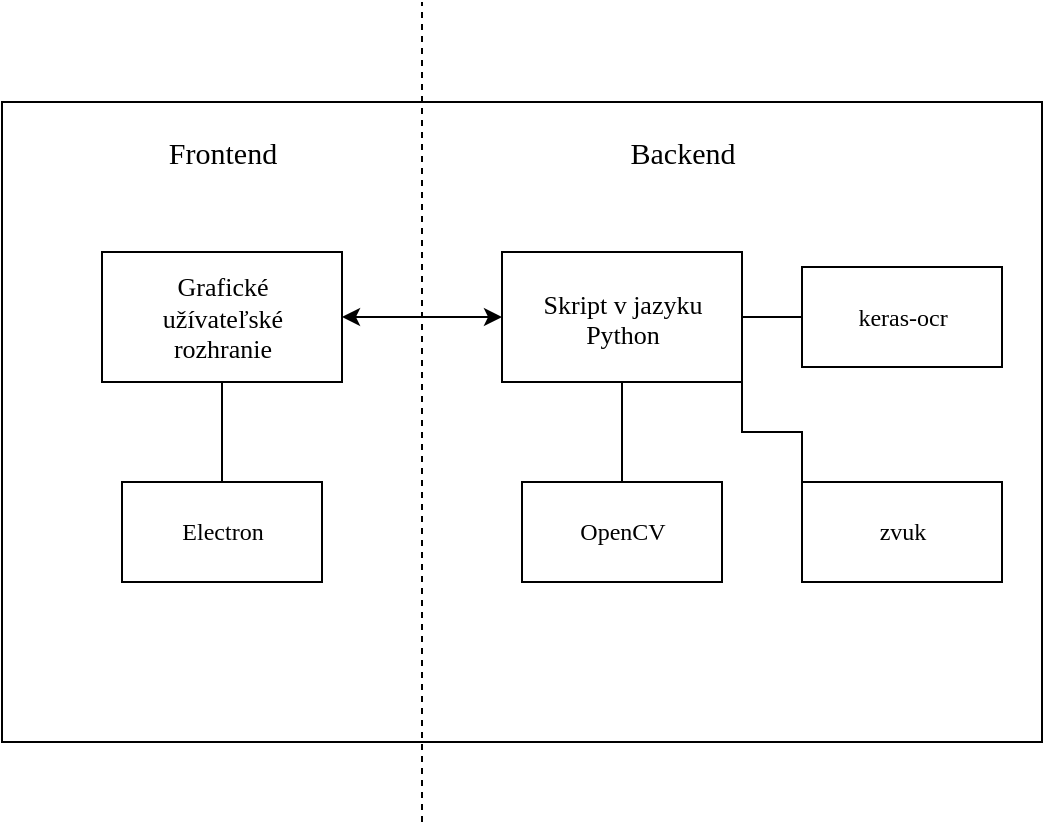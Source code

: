 <mxfile version="21.1.8" type="device">
  <diagram id="l3TE-927cMBrlqm3LzHI" name="Page-1">
    <mxGraphModel dx="797" dy="364" grid="1" gridSize="10" guides="1" tooltips="1" connect="1" arrows="1" fold="1" page="1" pageScale="1" pageWidth="827" pageHeight="1169" math="0" shadow="0">
      <root>
        <mxCell id="0" />
        <mxCell id="1" parent="0" />
        <mxCell id="XpDxXxcMDDwY8thXGxWy-1" value="" style="rounded=0;whiteSpace=wrap;html=1;" parent="1" vertex="1">
          <mxGeometry x="210" y="280" width="520" height="320" as="geometry" />
        </mxCell>
        <mxCell id="XpDxXxcMDDwY8thXGxWy-4" style="edgeStyle=orthogonalEdgeStyle;rounded=0;orthogonalLoop=1;jettySize=auto;html=1;endArrow=none;endFill=0;dashed=1;" parent="1" edge="1">
          <mxGeometry relative="1" as="geometry">
            <mxPoint x="420" y="230.0" as="targetPoint" />
            <mxPoint x="420" y="640" as="sourcePoint" />
          </mxGeometry>
        </mxCell>
        <mxCell id="XpDxXxcMDDwY8thXGxWy-5" value="&lt;font face=&quot;computer modern&quot; style=&quot;font-size: 15px;&quot;&gt;Frontend&lt;/font&gt;" style="text;html=1;align=center;verticalAlign=middle;resizable=0;points=[];autosize=1;strokeColor=none;fillColor=none;" parent="1" vertex="1">
          <mxGeometry x="280" y="290" width="80" height="30" as="geometry" />
        </mxCell>
        <mxCell id="XpDxXxcMDDwY8thXGxWy-6" value="&lt;font face=&quot;computer modern&quot; style=&quot;font-size: 15px;&quot;&gt;Backend&lt;/font&gt;" style="text;html=1;align=center;verticalAlign=middle;resizable=0;points=[];autosize=1;strokeColor=none;fillColor=none;" parent="1" vertex="1">
          <mxGeometry x="510" y="290" width="80" height="30" as="geometry" />
        </mxCell>
        <mxCell id="XpDxXxcMDDwY8thXGxWy-35" style="edgeStyle=orthogonalEdgeStyle;rounded=0;orthogonalLoop=1;jettySize=auto;html=1;exitX=1;exitY=0.5;exitDx=0;exitDy=0;entryX=0;entryY=0.5;entryDx=0;entryDy=0;startArrow=classic;startFill=1;" parent="1" source="XpDxXxcMDDwY8thXGxWy-7" target="XpDxXxcMDDwY8thXGxWy-26" edge="1">
          <mxGeometry relative="1" as="geometry" />
        </mxCell>
        <mxCell id="XpDxXxcMDDwY8thXGxWy-7" value="" style="rounded=0;whiteSpace=wrap;html=1;" parent="1" vertex="1">
          <mxGeometry x="260" y="355" width="120" height="65" as="geometry" />
        </mxCell>
        <mxCell id="XpDxXxcMDDwY8thXGxWy-12" style="edgeStyle=orthogonalEdgeStyle;rounded=0;orthogonalLoop=1;jettySize=auto;html=1;endArrow=none;endFill=0;exitX=0.5;exitY=1;exitDx=0;exitDy=0;" parent="1" source="XpDxXxcMDDwY8thXGxWy-7" target="XpDxXxcMDDwY8thXGxWy-10" edge="1">
          <mxGeometry relative="1" as="geometry">
            <mxPoint x="320" y="430" as="sourcePoint" />
          </mxGeometry>
        </mxCell>
        <mxCell id="XpDxXxcMDDwY8thXGxWy-8" value="&lt;font face=&quot;computer modern&quot; style=&quot;font-size: 13px;&quot;&gt;Grafické&lt;br&gt;&lt;/font&gt;" style="text;html=1;align=center;verticalAlign=middle;resizable=0;points=[];autosize=1;strokeColor=none;fillColor=none;" parent="1" vertex="1">
          <mxGeometry x="285" y="357" width="70" height="30" as="geometry" />
        </mxCell>
        <mxCell id="XpDxXxcMDDwY8thXGxWy-10" value="" style="rounded=0;whiteSpace=wrap;html=1;" parent="1" vertex="1">
          <mxGeometry x="270" y="470" width="100" height="50" as="geometry" />
        </mxCell>
        <mxCell id="XpDxXxcMDDwY8thXGxWy-11" value="&lt;font style=&quot;font-size: 12px;&quot; face=&quot;computer modern&quot;&gt;Electron&lt;/font&gt;" style="text;html=1;align=center;verticalAlign=middle;resizable=0;points=[];autosize=1;strokeColor=none;fillColor=none;" parent="1" vertex="1">
          <mxGeometry x="290" y="480" width="60" height="30" as="geometry" />
        </mxCell>
        <mxCell id="XpDxXxcMDDwY8thXGxWy-34" style="edgeStyle=orthogonalEdgeStyle;rounded=0;orthogonalLoop=1;jettySize=auto;html=1;exitX=1;exitY=0.5;exitDx=0;exitDy=0;entryX=0;entryY=0.5;entryDx=0;entryDy=0;endArrow=none;endFill=0;" parent="1" source="XpDxXxcMDDwY8thXGxWy-26" target="XpDxXxcMDDwY8thXGxWy-32" edge="1">
          <mxGeometry relative="1" as="geometry" />
        </mxCell>
        <mxCell id="DcQnA4giEJX7bmlx6hNR-3" style="edgeStyle=orthogonalEdgeStyle;rounded=0;orthogonalLoop=1;jettySize=auto;html=1;exitX=1;exitY=1;exitDx=0;exitDy=0;entryX=0;entryY=0;entryDx=0;entryDy=0;endArrow=none;endFill=0;" parent="1" source="XpDxXxcMDDwY8thXGxWy-26" target="DcQnA4giEJX7bmlx6hNR-1" edge="1">
          <mxGeometry relative="1" as="geometry" />
        </mxCell>
        <mxCell id="XpDxXxcMDDwY8thXGxWy-26" value="" style="rounded=0;whiteSpace=wrap;html=1;" parent="1" vertex="1">
          <mxGeometry x="460" y="355" width="120" height="65" as="geometry" />
        </mxCell>
        <mxCell id="XpDxXxcMDDwY8thXGxWy-27" style="edgeStyle=orthogonalEdgeStyle;rounded=0;orthogonalLoop=1;jettySize=auto;html=1;endArrow=none;endFill=0;exitX=0.5;exitY=1;exitDx=0;exitDy=0;" parent="1" source="XpDxXxcMDDwY8thXGxWy-26" target="XpDxXxcMDDwY8thXGxWy-29" edge="1">
          <mxGeometry relative="1" as="geometry">
            <mxPoint x="520" y="430" as="sourcePoint" />
          </mxGeometry>
        </mxCell>
        <mxCell id="XpDxXxcMDDwY8thXGxWy-28" value="&lt;font face=&quot;computer modern&quot;&gt;&lt;span style=&quot;font-size: 13px;&quot;&gt;Skript v jazyku&lt;br&gt;&lt;/span&gt;&lt;/font&gt;" style="text;html=1;align=center;verticalAlign=middle;resizable=0;points=[];autosize=1;strokeColor=none;fillColor=none;" parent="1" vertex="1">
          <mxGeometry x="470" y="365.5" width="100" height="30" as="geometry" />
        </mxCell>
        <mxCell id="XpDxXxcMDDwY8thXGxWy-29" value="" style="rounded=0;whiteSpace=wrap;html=1;" parent="1" vertex="1">
          <mxGeometry x="470" y="470" width="100" height="50" as="geometry" />
        </mxCell>
        <mxCell id="XpDxXxcMDDwY8thXGxWy-30" value="&lt;font style=&quot;font-size: 12px;&quot; face=&quot;computer modern&quot;&gt;OpenCV&lt;/font&gt;" style="text;html=1;align=center;verticalAlign=middle;resizable=0;points=[];autosize=1;strokeColor=none;fillColor=none;" parent="1" vertex="1">
          <mxGeometry x="485" y="480" width="70" height="30" as="geometry" />
        </mxCell>
        <mxCell id="XpDxXxcMDDwY8thXGxWy-32" value="" style="rounded=0;whiteSpace=wrap;html=1;" parent="1" vertex="1">
          <mxGeometry x="610" y="362.5" width="100" height="50" as="geometry" />
        </mxCell>
        <mxCell id="XpDxXxcMDDwY8thXGxWy-33" value="&lt;font style=&quot;font-size: 12px;&quot; face=&quot;computer modern&quot;&gt;keras-ocr&lt;/font&gt;" style="text;html=1;align=center;verticalAlign=middle;resizable=0;points=[];autosize=1;strokeColor=none;fillColor=none;" parent="1" vertex="1">
          <mxGeometry x="625" y="372.5" width="70" height="30" as="geometry" />
        </mxCell>
        <mxCell id="DcQnA4giEJX7bmlx6hNR-1" value="" style="rounded=0;whiteSpace=wrap;html=1;" parent="1" vertex="1">
          <mxGeometry x="610" y="470" width="100" height="50" as="geometry" />
        </mxCell>
        <mxCell id="DcQnA4giEJX7bmlx6hNR-2" value="&lt;font style=&quot;font-size: 12px;&quot; face=&quot;computer modern&quot;&gt;zvuk&lt;/font&gt;" style="text;html=1;align=center;verticalAlign=middle;resizable=0;points=[];autosize=1;strokeColor=none;fillColor=none;" parent="1" vertex="1">
          <mxGeometry x="635" y="480" width="50" height="30" as="geometry" />
        </mxCell>
        <mxCell id="yEx9BthJidWENrAiZC8S-1" value="&lt;font face=&quot;computer modern&quot; style=&quot;font-size: 13px;&quot;&gt;užívateľské&lt;br&gt;&lt;/font&gt;" style="text;html=1;align=center;verticalAlign=middle;resizable=0;points=[];autosize=1;strokeColor=none;fillColor=none;" vertex="1" parent="1">
          <mxGeometry x="280" y="372.5" width="80" height="30" as="geometry" />
        </mxCell>
        <mxCell id="yEx9BthJidWENrAiZC8S-2" value="&lt;font face=&quot;computer modern&quot; style=&quot;font-size: 13px;&quot;&gt;rozhranie&lt;/font&gt;" style="text;html=1;align=center;verticalAlign=middle;resizable=0;points=[];autosize=1;strokeColor=none;fillColor=none;" vertex="1" parent="1">
          <mxGeometry x="285" y="388" width="70" height="30" as="geometry" />
        </mxCell>
        <mxCell id="yEx9BthJidWENrAiZC8S-3" value="&lt;font face=&quot;computer modern&quot;&gt;&lt;span style=&quot;font-size: 13px;&quot;&gt;Python&lt;br&gt;&lt;/span&gt;&lt;/font&gt;" style="text;html=1;align=center;verticalAlign=middle;resizable=0;points=[];autosize=1;strokeColor=none;fillColor=none;" vertex="1" parent="1">
          <mxGeometry x="490" y="380.5" width="60" height="30" as="geometry" />
        </mxCell>
      </root>
    </mxGraphModel>
  </diagram>
</mxfile>

